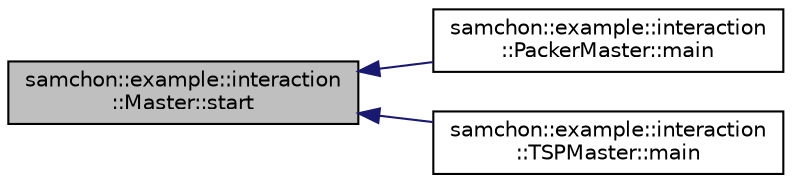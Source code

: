 digraph "samchon::example::interaction::Master::start"
{
  edge [fontname="Helvetica",fontsize="10",labelfontname="Helvetica",labelfontsize="10"];
  node [fontname="Helvetica",fontsize="10",shape=record];
  rankdir="LR";
  Node1 [label="samchon::example::interaction\l::Master::start",height=0.2,width=0.4,color="black", fillcolor="grey75", style="filled", fontcolor="black"];
  Node1 -> Node2 [dir="back",color="midnightblue",fontsize="10",style="solid",fontname="Helvetica"];
  Node2 [label="samchon::example::interaction\l::PackerMaster::main",height=0.2,width=0.4,color="black", fillcolor="white", style="filled",URL="$d9/db5/classsamchon_1_1example_1_1interaction_1_1PackerMaster.html#a82f39b7cbb4eccf53233023a0d185c12",tooltip="Main functino. "];
  Node1 -> Node3 [dir="back",color="midnightblue",fontsize="10",style="solid",fontname="Helvetica"];
  Node3 [label="samchon::example::interaction\l::TSPMaster::main",height=0.2,width=0.4,color="black", fillcolor="white", style="filled",URL="$d2/df5/classsamchon_1_1example_1_1interaction_1_1TSPMaster.html#ae420afe5d0da074fc860a68dbf0780d3",tooltip="Main function. "];
}
